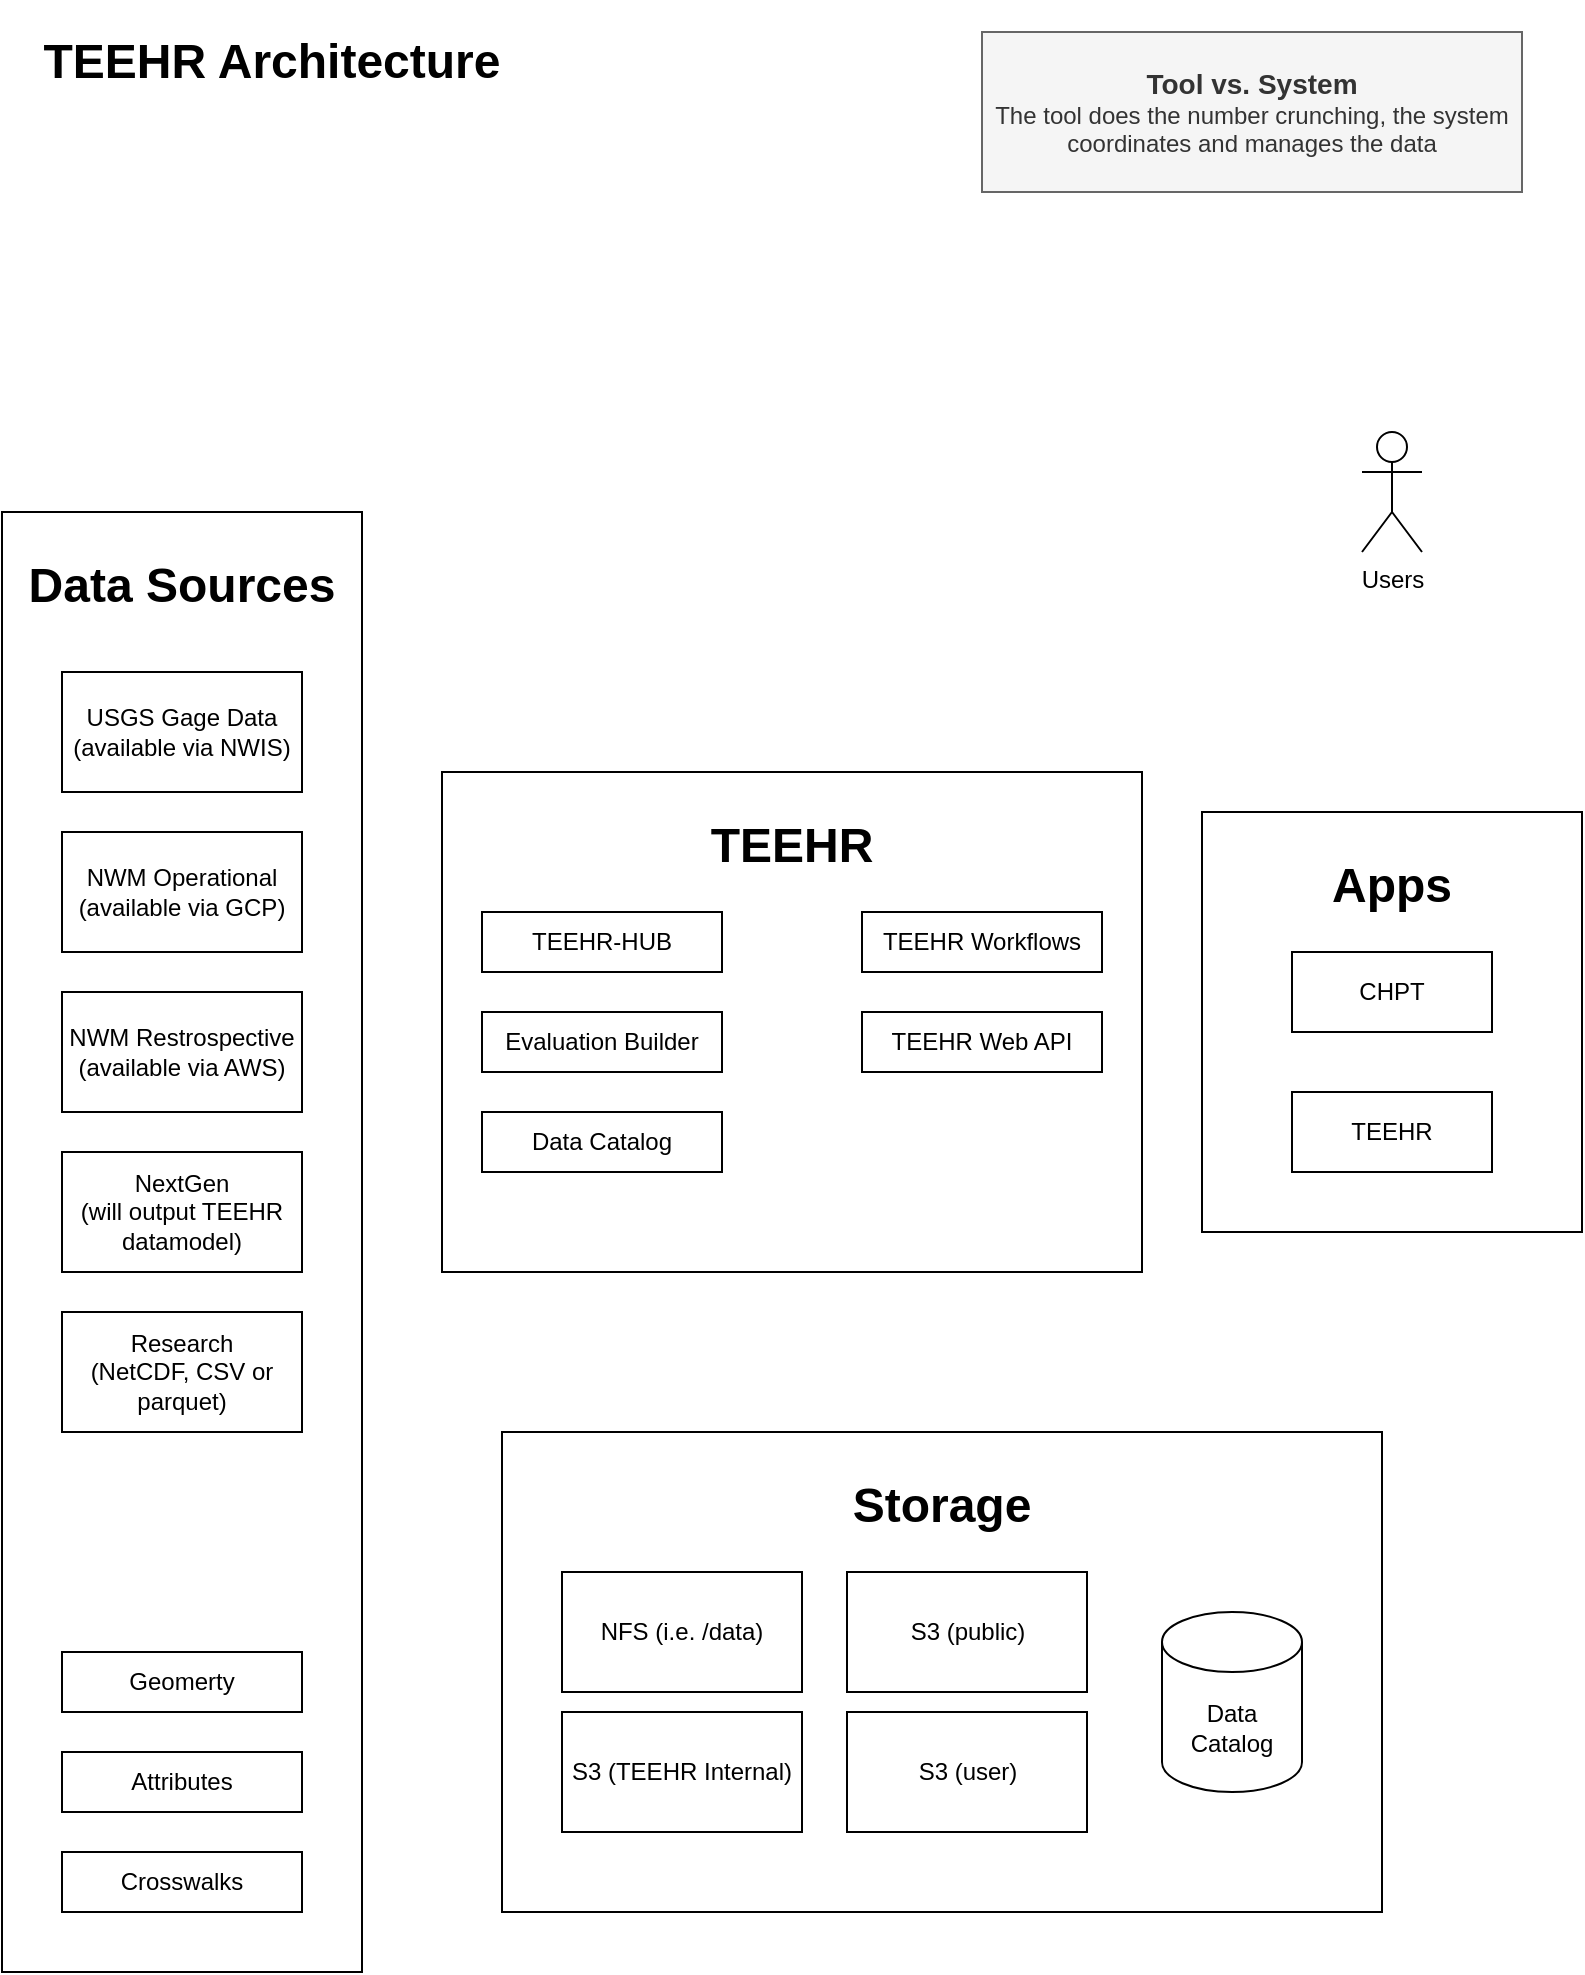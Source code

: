 <mxfile version="21.6.8" type="device">
  <diagram name="Page-1" id="PAo6Ij_tCuTmvNRfYNgh">
    <mxGraphModel dx="1364" dy="843" grid="1" gridSize="10" guides="1" tooltips="1" connect="1" arrows="1" fold="1" page="1" pageScale="1" pageWidth="850" pageHeight="1100" math="0" shadow="0">
      <root>
        <mxCell id="0" />
        <mxCell id="1" parent="0" />
        <mxCell id="Ph8d_l6lGZGC6wGAzcvS-29" value="&lt;h1&gt;TEEHR&lt;/h1&gt;" style="rounded=0;whiteSpace=wrap;html=1;verticalAlign=top;" parent="1" vertex="1">
          <mxGeometry x="260" y="410" width="350" height="250" as="geometry" />
        </mxCell>
        <mxCell id="Ph8d_l6lGZGC6wGAzcvS-1" value="&lt;b style=&quot;font-size: 14px;&quot;&gt;Tool vs. System&lt;br&gt;&lt;/b&gt;The tool does the number crunching, the system coordinates and manages the data" style="text;html=1;align=center;verticalAlign=middle;whiteSpace=wrap;rounded=0;fillColor=#f5f5f5;fontColor=#333333;strokeColor=#666666;" parent="1" vertex="1">
          <mxGeometry x="530" y="40" width="270" height="80" as="geometry" />
        </mxCell>
        <mxCell id="Ph8d_l6lGZGC6wGAzcvS-5" value="&lt;h1&gt;Storage&lt;/h1&gt;" style="rounded=0;whiteSpace=wrap;html=1;verticalAlign=top;" parent="1" vertex="1">
          <mxGeometry x="290" y="740" width="440" height="240" as="geometry" />
        </mxCell>
        <mxCell id="Ph8d_l6lGZGC6wGAzcvS-13" value="&lt;h1&gt;Apps&lt;/h1&gt;" style="rounded=0;whiteSpace=wrap;html=1;verticalAlign=top;" parent="1" vertex="1">
          <mxGeometry x="640" y="430" width="190" height="210" as="geometry" />
        </mxCell>
        <mxCell id="Ph8d_l6lGZGC6wGAzcvS-18" value="Users" style="shape=umlActor;verticalLabelPosition=bottom;verticalAlign=top;html=1;outlineConnect=0;" parent="1" vertex="1">
          <mxGeometry x="720" y="240" width="30" height="60" as="geometry" />
        </mxCell>
        <mxCell id="Ph8d_l6lGZGC6wGAzcvS-19" value="&lt;span style=&quot;text-align: left;&quot;&gt;NFS (i.e. /data)&lt;/span&gt;" style="rounded=0;whiteSpace=wrap;html=1;" parent="1" vertex="1">
          <mxGeometry x="320" y="810" width="120" height="60" as="geometry" />
        </mxCell>
        <mxCell id="Ph8d_l6lGZGC6wGAzcvS-20" value="&lt;span style=&quot;text-align: left;&quot;&gt;S3 (public)&lt;/span&gt;" style="rounded=0;whiteSpace=wrap;html=1;" parent="1" vertex="1">
          <mxGeometry x="462.5" y="810" width="120" height="60" as="geometry" />
        </mxCell>
        <mxCell id="Ph8d_l6lGZGC6wGAzcvS-21" value="&lt;span style=&quot;text-align: left;&quot;&gt;S3 (user)&lt;/span&gt;" style="rounded=0;whiteSpace=wrap;html=1;" parent="1" vertex="1">
          <mxGeometry x="462.5" y="880" width="120" height="60" as="geometry" />
        </mxCell>
        <mxCell id="Ph8d_l6lGZGC6wGAzcvS-22" value="&lt;span style=&quot;text-align: left;&quot;&gt;S3 (TEEHR Internal)&lt;/span&gt;" style="rounded=0;whiteSpace=wrap;html=1;" parent="1" vertex="1">
          <mxGeometry x="320" y="880" width="120" height="60" as="geometry" />
        </mxCell>
        <mxCell id="Ph8d_l6lGZGC6wGAzcvS-24" value="CHPT" style="rounded=0;whiteSpace=wrap;html=1;" parent="1" vertex="1">
          <mxGeometry x="685" y="500" width="100" height="40" as="geometry" />
        </mxCell>
        <mxCell id="Ph8d_l6lGZGC6wGAzcvS-25" value="TEEHR" style="rounded=0;whiteSpace=wrap;html=1;" parent="1" vertex="1">
          <mxGeometry x="685" y="570" width="100" height="40" as="geometry" />
        </mxCell>
        <mxCell id="vvUMwqBdqJZNJWwxOL-Y-1" value="Data Catalog" style="shape=cylinder3;whiteSpace=wrap;html=1;boundedLbl=1;backgroundOutline=1;size=15;" vertex="1" parent="1">
          <mxGeometry x="620" y="830" width="70" height="90" as="geometry" />
        </mxCell>
        <mxCell id="Ph8d_l6lGZGC6wGAzcvS-16" value="&lt;h1&gt;Data Sources&lt;/h1&gt;" style="rounded=0;whiteSpace=wrap;html=1;verticalAlign=top;" parent="1" vertex="1">
          <mxGeometry x="40" y="280" width="180" height="730" as="geometry" />
        </mxCell>
        <mxCell id="Ph8d_l6lGZGC6wGAzcvS-9" value="USGS Gage Data&lt;br&gt;(available via NWIS)" style="rounded=0;whiteSpace=wrap;html=1;" parent="1" vertex="1">
          <mxGeometry x="70" y="360" width="120" height="60" as="geometry" />
        </mxCell>
        <mxCell id="Ph8d_l6lGZGC6wGAzcvS-10" value="NWM Operational&lt;br&gt;(available via GCP)" style="rounded=0;whiteSpace=wrap;html=1;" parent="1" vertex="1">
          <mxGeometry x="70" y="440" width="120" height="60" as="geometry" />
        </mxCell>
        <mxCell id="Ph8d_l6lGZGC6wGAzcvS-11" value="NWM Restrospective&lt;br&gt;(available via AWS)" style="rounded=0;whiteSpace=wrap;html=1;" parent="1" vertex="1">
          <mxGeometry x="70" y="520" width="120" height="60" as="geometry" />
        </mxCell>
        <mxCell id="Ph8d_l6lGZGC6wGAzcvS-12" value="NextGen&lt;br&gt;(will output TEEHR datamodel)" style="rounded=0;whiteSpace=wrap;html=1;" parent="1" vertex="1">
          <mxGeometry x="70" y="600" width="120" height="60" as="geometry" />
        </mxCell>
        <mxCell id="Ph8d_l6lGZGC6wGAzcvS-15" value="Research&lt;br&gt;(NetCDF, CSV or parquet)" style="rounded=0;whiteSpace=wrap;html=1;" parent="1" vertex="1">
          <mxGeometry x="70" y="680" width="120" height="60" as="geometry" />
        </mxCell>
        <mxCell id="vvUMwqBdqJZNJWwxOL-Y-3" value="Data Catalog" style="rounded=0;whiteSpace=wrap;html=1;" vertex="1" parent="1">
          <mxGeometry x="280" y="580" width="120" height="30" as="geometry" />
        </mxCell>
        <mxCell id="vvUMwqBdqJZNJWwxOL-Y-4" value="Evaluation Builder" style="rounded=0;whiteSpace=wrap;html=1;" vertex="1" parent="1">
          <mxGeometry x="280" y="530" width="120" height="30" as="geometry" />
        </mxCell>
        <mxCell id="vvUMwqBdqJZNJWwxOL-Y-5" value="&lt;h1&gt;&lt;font style=&quot;font-size: 24px;&quot;&gt;TEEHR Architecture&lt;/font&gt;&lt;/h1&gt;" style="text;html=1;strokeColor=none;fillColor=none;align=center;verticalAlign=middle;whiteSpace=wrap;rounded=0;" vertex="1" parent="1">
          <mxGeometry x="40" y="40" width="270" height="30" as="geometry" />
        </mxCell>
        <mxCell id="vvUMwqBdqJZNJWwxOL-Y-6" value="Geomerty" style="rounded=0;whiteSpace=wrap;html=1;" vertex="1" parent="1">
          <mxGeometry x="70" y="850" width="120" height="30" as="geometry" />
        </mxCell>
        <mxCell id="vvUMwqBdqJZNJWwxOL-Y-7" value="Attributes" style="rounded=0;whiteSpace=wrap;html=1;" vertex="1" parent="1">
          <mxGeometry x="70" y="900" width="120" height="30" as="geometry" />
        </mxCell>
        <mxCell id="vvUMwqBdqJZNJWwxOL-Y-8" value="Crosswalks" style="rounded=0;whiteSpace=wrap;html=1;" vertex="1" parent="1">
          <mxGeometry x="70" y="950" width="120" height="30" as="geometry" />
        </mxCell>
        <mxCell id="vvUMwqBdqJZNJWwxOL-Y-9" value="TEEHR Web API" style="rounded=0;whiteSpace=wrap;html=1;" vertex="1" parent="1">
          <mxGeometry x="470" y="530" width="120" height="30" as="geometry" />
        </mxCell>
        <mxCell id="vvUMwqBdqJZNJWwxOL-Y-10" value="TEEHR Workflows" style="rounded=0;whiteSpace=wrap;html=1;" vertex="1" parent="1">
          <mxGeometry x="470" y="480" width="120" height="30" as="geometry" />
        </mxCell>
        <mxCell id="vvUMwqBdqJZNJWwxOL-Y-11" value="TEEHR-HUB" style="rounded=0;whiteSpace=wrap;html=1;" vertex="1" parent="1">
          <mxGeometry x="280" y="480" width="120" height="30" as="geometry" />
        </mxCell>
      </root>
    </mxGraphModel>
  </diagram>
</mxfile>

